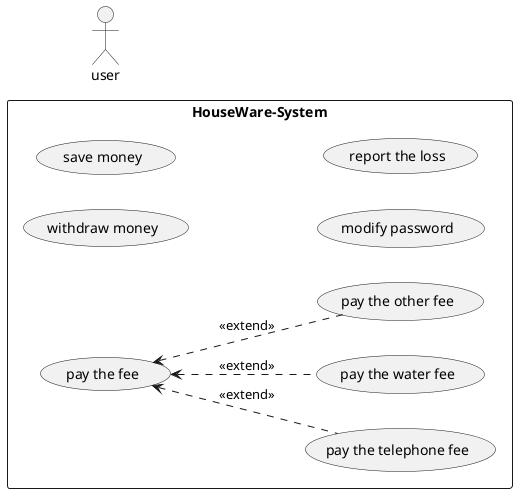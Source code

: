 @startuml
    left to right direction
    :user:
    rectangle HouseWare-System{
        (withdraw money)
        (save money)
        (modify password)
        (report the loss)
        (pay the fee)
        (pay the fee) <.. (pay the telephone fee):<<extend>>
        (pay the fee) <.. (pay the water fee):<<extend>>
        (pay the fee) <.. (pay the other fee):<<extend>>
    }
@enduml